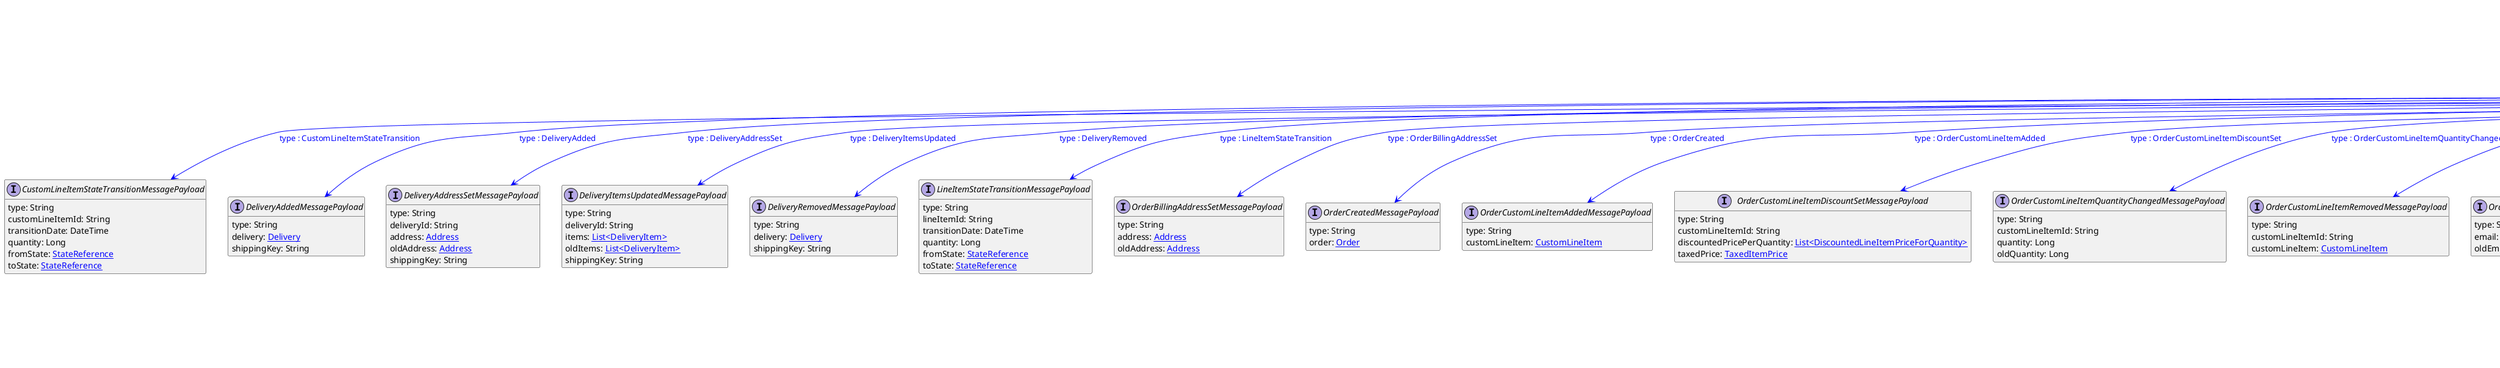 @startuml

hide empty fields
hide empty methods
legend
|= |= line |
|<back:black>   </back>| inheritance |
|<back:green>   </back>| property reference |
|<back:blue>   </back>| discriminated class |
endlegend
interface OrderMessagePayload [[OrderMessagePayload.svg]] extends MessagePayload {
    type: String
}
interface MessagePayload [[MessagePayload.svg]]  {
    type: String
}

interface CustomLineItemStateTransitionMessagePayload [[CustomLineItemStateTransitionMessagePayload.svg]]  {
    type: String
    customLineItemId: String
    transitionDate: DateTime
    quantity: Long
    fromState: [[StateReference.svg StateReference]]
    toState: [[StateReference.svg StateReference]]
}
interface DeliveryAddedMessagePayload [[DeliveryAddedMessagePayload.svg]]  {
    type: String
    delivery: [[Delivery.svg Delivery]]
    shippingKey: String
}
interface DeliveryAddressSetMessagePayload [[DeliveryAddressSetMessagePayload.svg]]  {
    type: String
    deliveryId: String
    address: [[Address.svg Address]]
    oldAddress: [[Address.svg Address]]
    shippingKey: String
}
interface DeliveryItemsUpdatedMessagePayload [[DeliveryItemsUpdatedMessagePayload.svg]]  {
    type: String
    deliveryId: String
    items: [[DeliveryItem.svg List<DeliveryItem>]]
    oldItems: [[DeliveryItem.svg List<DeliveryItem>]]
    shippingKey: String
}
interface DeliveryRemovedMessagePayload [[DeliveryRemovedMessagePayload.svg]]  {
    type: String
    delivery: [[Delivery.svg Delivery]]
    shippingKey: String
}
interface LineItemStateTransitionMessagePayload [[LineItemStateTransitionMessagePayload.svg]]  {
    type: String
    lineItemId: String
    transitionDate: DateTime
    quantity: Long
    fromState: [[StateReference.svg StateReference]]
    toState: [[StateReference.svg StateReference]]
}
interface OrderBillingAddressSetMessagePayload [[OrderBillingAddressSetMessagePayload.svg]]  {
    type: String
    address: [[Address.svg Address]]
    oldAddress: [[Address.svg Address]]
}
interface OrderCreatedMessagePayload [[OrderCreatedMessagePayload.svg]]  {
    type: String
    order: [[Order.svg Order]]
}
interface OrderCustomLineItemAddedMessagePayload [[OrderCustomLineItemAddedMessagePayload.svg]]  {
    type: String
    customLineItem: [[CustomLineItem.svg CustomLineItem]]
}
interface OrderCustomLineItemDiscountSetMessagePayload [[OrderCustomLineItemDiscountSetMessagePayload.svg]]  {
    type: String
    customLineItemId: String
    discountedPricePerQuantity: [[DiscountedLineItemPriceForQuantity.svg List<DiscountedLineItemPriceForQuantity>]]
    taxedPrice: [[TaxedItemPrice.svg TaxedItemPrice]]
}
interface OrderCustomLineItemQuantityChangedMessagePayload [[OrderCustomLineItemQuantityChangedMessagePayload.svg]]  {
    type: String
    customLineItemId: String
    quantity: Long
    oldQuantity: Long
}
interface OrderCustomLineItemRemovedMessagePayload [[OrderCustomLineItemRemovedMessagePayload.svg]]  {
    type: String
    customLineItemId: String
    customLineItem: [[CustomLineItem.svg CustomLineItem]]
}
interface OrderCustomerEmailSetMessagePayload [[OrderCustomerEmailSetMessagePayload.svg]]  {
    type: String
    email: String
    oldEmail: String
}
interface OrderCustomerGroupSetMessagePayload [[OrderCustomerGroupSetMessagePayload.svg]]  {
    type: String
    customerGroup: [[CustomerGroupReference.svg CustomerGroupReference]]
    oldCustomerGroup: [[CustomerGroupReference.svg CustomerGroupReference]]
}
interface OrderCustomerSetMessagePayload [[OrderCustomerSetMessagePayload.svg]]  {
    type: String
    customer: [[CustomerReference.svg CustomerReference]]
    customerGroup: [[CustomerGroupReference.svg CustomerGroupReference]]
    oldCustomer: [[CustomerReference.svg CustomerReference]]
    oldCustomerGroup: [[CustomerGroupReference.svg CustomerGroupReference]]
}
interface OrderDeletedMessagePayload [[OrderDeletedMessagePayload.svg]]  {
    type: String
    order: [[Order.svg Order]]
}
interface OrderDiscountCodeAddedMessagePayload [[OrderDiscountCodeAddedMessagePayload.svg]]  {
    type: String
    discountCode: [[DiscountCodeReference.svg DiscountCodeReference]]
}
interface OrderDiscountCodeRemovedMessagePayload [[OrderDiscountCodeRemovedMessagePayload.svg]]  {
    type: String
    discountCode: [[DiscountCodeReference.svg DiscountCodeReference]]
}
interface OrderDiscountCodeStateSetMessagePayload [[OrderDiscountCodeStateSetMessagePayload.svg]]  {
    type: String
    discountCode: [[DiscountCodeReference.svg DiscountCodeReference]]
    state: [[DiscountCodeState.svg DiscountCodeState]]
    oldState: [[DiscountCodeState.svg DiscountCodeState]]
}
interface OrderEditAppliedMessagePayload [[OrderEditAppliedMessagePayload.svg]]  {
    type: String
    edit: [[OrderEdit.svg OrderEdit]]
    result: [[OrderEditApplied.svg OrderEditApplied]]
}
interface OrderImportedMessagePayload [[OrderImportedMessagePayload.svg]]  {
    type: String
    order: [[Order.svg Order]]
}
interface OrderLineItemAddedMessagePayload [[OrderLineItemAddedMessagePayload.svg]]  {
    type: String
    lineItem: [[LineItem.svg LineItem]]
    addedQuantity: Long
}
interface OrderLineItemDiscountSetMessagePayload [[OrderLineItemDiscountSetMessagePayload.svg]]  {
    type: String
    lineItemId: String
    discountedPricePerQuantity: [[DiscountedLineItemPriceForQuantity.svg List<DiscountedLineItemPriceForQuantity>]]
    totalPrice: [[Money.svg Money]]
    taxedPrice: [[TaxedItemPrice.svg TaxedItemPrice]]
    taxedPricePortions: [[MethodTaxedPrice.svg List<MethodTaxedPrice>]]
}
interface OrderLineItemDistributionChannelSetMessagePayload [[OrderLineItemDistributionChannelSetMessagePayload.svg]]  {
    type: String
    lineItemId: String
    distributionChannel: [[ChannelReference.svg ChannelReference]]
}
interface OrderLineItemRemovedMessagePayload [[OrderLineItemRemovedMessagePayload.svg]]  {
    type: String
    lineItemId: String
    removedQuantity: Long
    newQuantity: Long
    newState: [[ItemState.svg List<ItemState>]]
    newTotalPrice: [[CentPrecisionMoney.svg CentPrecisionMoney]]
    newTaxedPrice: [[TaxedItemPrice.svg TaxedItemPrice]]
    newPrice: [[Price.svg Price]]
    newShippingDetail: [[ItemShippingDetails.svg ItemShippingDetails]]
}
interface OrderPaymentStateChangedMessagePayload [[OrderPaymentStateChangedMessagePayload.svg]]  {
    type: String
    paymentState: [[PaymentState.svg PaymentState]]
    oldPaymentState: [[PaymentState.svg PaymentState]]
}
interface OrderReturnShipmentStateChangedMessagePayload [[OrderReturnShipmentStateChangedMessagePayload.svg]]  {
    type: String
    returnItemId: String
    returnShipmentState: [[ReturnShipmentState.svg ReturnShipmentState]]
}
interface OrderShipmentStateChangedMessagePayload [[OrderShipmentStateChangedMessagePayload.svg]]  {
    type: String
    shipmentState: [[ShipmentState.svg ShipmentState]]
    oldShipmentState: [[ShipmentState.svg ShipmentState]]
}
interface OrderShippingAddressSetMessagePayload [[OrderShippingAddressSetMessagePayload.svg]]  {
    type: String
    address: [[Address.svg Address]]
    oldAddress: [[Address.svg Address]]
}
interface OrderShippingInfoSetMessagePayload [[OrderShippingInfoSetMessagePayload.svg]]  {
    type: String
    shippingInfo: [[ShippingInfo.svg ShippingInfo]]
    oldShippingInfo: [[ShippingInfo.svg ShippingInfo]]
}
interface OrderShippingRateInputSetMessagePayload [[OrderShippingRateInputSetMessagePayload.svg]]  {
    type: String
    shippingRateInput: [[ShippingRateInput.svg ShippingRateInput]]
    oldShippingRateInput: [[ShippingRateInput.svg ShippingRateInput]]
}
interface OrderStateChangedMessagePayload [[OrderStateChangedMessagePayload.svg]]  {
    type: String
    orderState: [[OrderState.svg OrderState]]
    oldOrderState: [[OrderState.svg OrderState]]
}
interface OrderStateTransitionMessagePayload [[OrderStateTransitionMessagePayload.svg]]  {
    type: String
    state: [[StateReference.svg StateReference]]
    oldState: [[StateReference.svg StateReference]]
    force: Boolean
}
interface OrderStoreSetMessagePayload [[OrderStoreSetMessagePayload.svg]]  {
    type: String
    store: [[StoreKeyReference.svg StoreKeyReference]]
}
interface ParcelAddedToDeliveryMessagePayload [[ParcelAddedToDeliveryMessagePayload.svg]]  {
    type: String
    delivery: [[Delivery.svg Delivery]]
    parcel: [[Parcel.svg Parcel]]
    shippingKey: String
}
interface ParcelItemsUpdatedMessagePayload [[ParcelItemsUpdatedMessagePayload.svg]]  {
    type: String
    parcelId: String
    deliveryId: String
    items: [[DeliveryItem.svg List<DeliveryItem>]]
    oldItems: [[DeliveryItem.svg List<DeliveryItem>]]
    shippingKey: String
}
interface ParcelMeasurementsUpdatedMessagePayload [[ParcelMeasurementsUpdatedMessagePayload.svg]]  {
    type: String
    deliveryId: String
    parcelId: String
    measurements: [[ParcelMeasurements.svg ParcelMeasurements]]
    shippingKey: String
}
interface ParcelRemovedFromDeliveryMessagePayload [[ParcelRemovedFromDeliveryMessagePayload.svg]]  {
    type: String
    deliveryId: String
    parcel: [[Parcel.svg Parcel]]
    shippingKey: String
}
interface ParcelTrackingDataUpdatedMessagePayload [[ParcelTrackingDataUpdatedMessagePayload.svg]]  {
    type: String
    deliveryId: String
    parcelId: String
    trackingData: [[TrackingData.svg TrackingData]]
    shippingKey: String
}
interface ReturnInfoAddedMessagePayload [[ReturnInfoAddedMessagePayload.svg]]  {
    type: String
    returnInfo: [[ReturnInfo.svg ReturnInfo]]
}
interface ReturnInfoSetMessagePayload [[ReturnInfoSetMessagePayload.svg]]  {
    type: String
    returnInfo: [[ReturnInfo.svg List<ReturnInfo>]]
}

OrderMessagePayload --> CustomLineItemStateTransitionMessagePayload #blue;text:blue : "type : CustomLineItemStateTransition"
OrderMessagePayload --> DeliveryAddedMessagePayload #blue;text:blue : "type : DeliveryAdded"
OrderMessagePayload --> DeliveryAddressSetMessagePayload #blue;text:blue : "type : DeliveryAddressSet"
OrderMessagePayload --> DeliveryItemsUpdatedMessagePayload #blue;text:blue : "type : DeliveryItemsUpdated"
OrderMessagePayload --> DeliveryRemovedMessagePayload #blue;text:blue : "type : DeliveryRemoved"
OrderMessagePayload --> LineItemStateTransitionMessagePayload #blue;text:blue : "type : LineItemStateTransition"
OrderMessagePayload --> OrderBillingAddressSetMessagePayload #blue;text:blue : "type : OrderBillingAddressSet"
OrderMessagePayload --> OrderCreatedMessagePayload #blue;text:blue : "type : OrderCreated"
OrderMessagePayload --> OrderCustomLineItemAddedMessagePayload #blue;text:blue : "type : OrderCustomLineItemAdded"
OrderMessagePayload --> OrderCustomLineItemDiscountSetMessagePayload #blue;text:blue : "type : OrderCustomLineItemDiscountSet"
OrderMessagePayload --> OrderCustomLineItemQuantityChangedMessagePayload #blue;text:blue : "type : OrderCustomLineItemQuantityChanged"
OrderMessagePayload --> OrderCustomLineItemRemovedMessagePayload #blue;text:blue : "type : OrderCustomLineItemRemoved"
OrderMessagePayload --> OrderCustomerEmailSetMessagePayload #blue;text:blue : "type : OrderCustomerEmailSet"
OrderMessagePayload --> OrderCustomerGroupSetMessagePayload #blue;text:blue : "type : OrderCustomerGroupSet"
OrderMessagePayload --> OrderCustomerSetMessagePayload #blue;text:blue : "type : OrderCustomerSet"
OrderMessagePayload --> OrderDeletedMessagePayload #blue;text:blue : "type : OrderDeleted"
OrderMessagePayload --> OrderDiscountCodeAddedMessagePayload #blue;text:blue : "type : OrderDiscountCodeAdded"
OrderMessagePayload --> OrderDiscountCodeRemovedMessagePayload #blue;text:blue : "type : OrderDiscountCodeRemoved"
OrderMessagePayload --> OrderDiscountCodeStateSetMessagePayload #blue;text:blue : "type : OrderDiscountCodeStateSet"
OrderMessagePayload --> OrderEditAppliedMessagePayload #blue;text:blue : "type : OrderEditApplied"
OrderMessagePayload --> OrderImportedMessagePayload #blue;text:blue : "type : OrderImported"
OrderMessagePayload --> OrderLineItemAddedMessagePayload #blue;text:blue : "type : OrderLineItemAdded"
OrderMessagePayload --> OrderLineItemDiscountSetMessagePayload #blue;text:blue : "type : OrderLineItemDiscountSet"
OrderMessagePayload --> OrderLineItemDistributionChannelSetMessagePayload #blue;text:blue : "type : OrderLineItemDistributionChannelSet"
OrderMessagePayload --> OrderLineItemRemovedMessagePayload #blue;text:blue : "type : OrderLineItemRemoved"
OrderMessagePayload --> OrderPaymentStateChangedMessagePayload #blue;text:blue : "type : OrderPaymentStateChanged"
OrderMessagePayload --> OrderReturnShipmentStateChangedMessagePayload #blue;text:blue : "type : OrderReturnShipmentStateChanged"
OrderMessagePayload --> OrderShipmentStateChangedMessagePayload #blue;text:blue : "type : OrderShipmentStateChanged"
OrderMessagePayload --> OrderShippingAddressSetMessagePayload #blue;text:blue : "type : OrderShippingAddressSet"
OrderMessagePayload --> OrderShippingInfoSetMessagePayload #blue;text:blue : "type : OrderShippingInfoSet"
OrderMessagePayload --> OrderShippingRateInputSetMessagePayload #blue;text:blue : "type : OrderShippingRateInputSet"
OrderMessagePayload --> OrderStateChangedMessagePayload #blue;text:blue : "type : OrderStateChanged"
OrderMessagePayload --> OrderStateTransitionMessagePayload #blue;text:blue : "type : OrderStateTransition"
OrderMessagePayload --> OrderStoreSetMessagePayload #blue;text:blue : "type : OrderStoreSet"
OrderMessagePayload --> ParcelAddedToDeliveryMessagePayload #blue;text:blue : "type : ParcelAddedToDelivery"
OrderMessagePayload --> ParcelItemsUpdatedMessagePayload #blue;text:blue : "type : ParcelItemsUpdated"
OrderMessagePayload --> ParcelMeasurementsUpdatedMessagePayload #blue;text:blue : "type : ParcelMeasurementsUpdated"
OrderMessagePayload --> ParcelRemovedFromDeliveryMessagePayload #blue;text:blue : "type : ParcelRemovedFromDelivery"
OrderMessagePayload --> ParcelTrackingDataUpdatedMessagePayload #blue;text:blue : "type : ParcelTrackingDataUpdated"
OrderMessagePayload --> ReturnInfoAddedMessagePayload #blue;text:blue : "type : ReturnInfoAdded"
OrderMessagePayload --> ReturnInfoSetMessagePayload #blue;text:blue : "type : ReturnInfoSet"

@enduml
